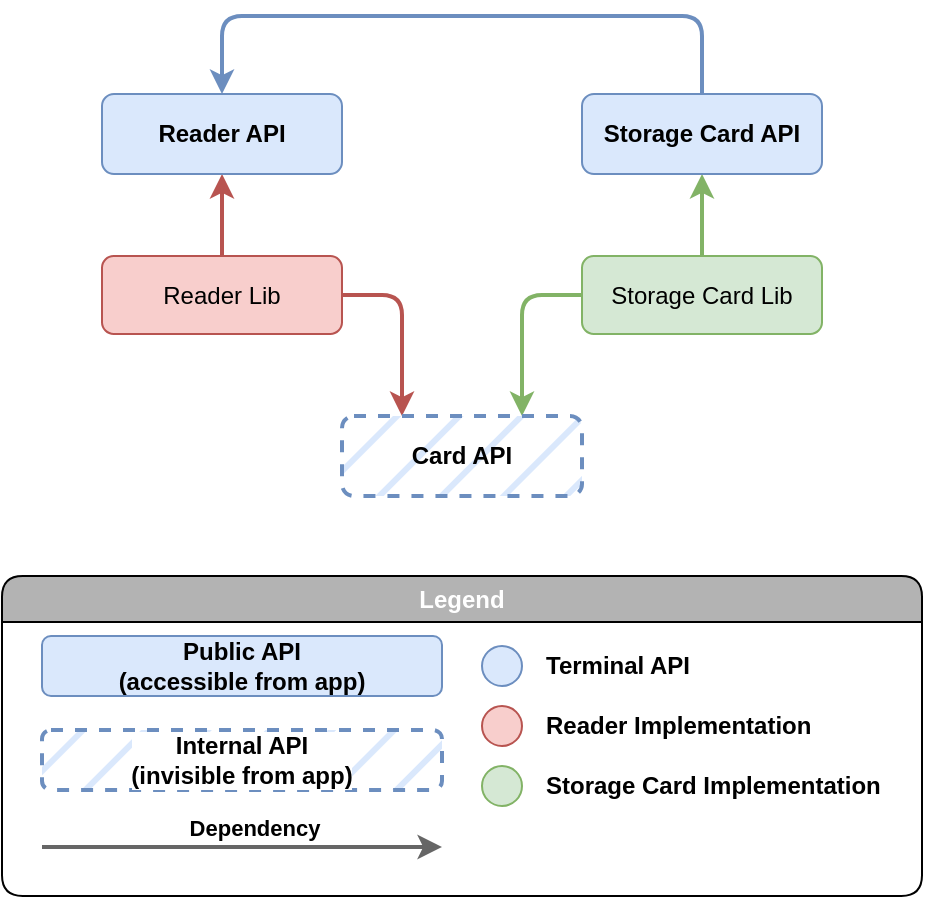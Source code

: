 <mxfile version="20.7.4" type="device"><diagram name="Page-1" id="Omj0vknhSG71udcdbrKI"><mxGraphModel dx="1865" dy="608" grid="1" gridSize="10" guides="1" tooltips="1" connect="1" arrows="1" fold="1" page="1" pageScale="1" pageWidth="827" pageHeight="1169" math="0" shadow="0"><root><mxCell id="TUVNr2GFYtyhHTvrbZxK-0"/><mxCell id="TUVNr2GFYtyhHTvrbZxK-1" parent="TUVNr2GFYtyhHTvrbZxK-0"/><mxCell id="TUVNr2GFYtyhHTvrbZxK-19" style="edgeStyle=orthogonalEdgeStyle;orthogonalLoop=1;jettySize=auto;html=1;entryX=0.25;entryY=0;entryDx=0;entryDy=0;fillColor=#f8cecc;strokeColor=#b85450;strokeWidth=2;exitX=1;exitY=0.5;exitDx=0;exitDy=0;" parent="TUVNr2GFYtyhHTvrbZxK-1" source="TUVNr2GFYtyhHTvrbZxK-15" target="TUVNr2GFYtyhHTvrbZxK-11" edge="1"><mxGeometry relative="1" as="geometry"/></mxCell><mxCell id="TUVNr2GFYtyhHTvrbZxK-20" style="edgeStyle=orthogonalEdgeStyle;orthogonalLoop=1;jettySize=auto;html=1;entryX=0.75;entryY=0;entryDx=0;entryDy=0;exitX=0;exitY=0.5;exitDx=0;exitDy=0;fillColor=#d5e8d4;strokeColor=#82b366;strokeWidth=2;" parent="TUVNr2GFYtyhHTvrbZxK-1" source="TUVNr2GFYtyhHTvrbZxK-16" target="TUVNr2GFYtyhHTvrbZxK-11" edge="1"><mxGeometry relative="1" as="geometry"/></mxCell><mxCell id="TUVNr2GFYtyhHTvrbZxK-21" style="edgeStyle=orthogonalEdgeStyle;rounded=0;orthogonalLoop=1;jettySize=auto;html=1;entryX=0.5;entryY=1;entryDx=0;entryDy=0;exitX=0.5;exitY=0;exitDx=0;exitDy=0;fillColor=#f8cecc;strokeColor=#b85450;strokeWidth=2;" parent="TUVNr2GFYtyhHTvrbZxK-1" source="TUVNr2GFYtyhHTvrbZxK-15" target="TUVNr2GFYtyhHTvrbZxK-3" edge="1"><mxGeometry relative="1" as="geometry"/></mxCell><mxCell id="TUVNr2GFYtyhHTvrbZxK-22" style="edgeStyle=orthogonalEdgeStyle;rounded=1;orthogonalLoop=1;jettySize=auto;html=1;entryX=0.5;entryY=1;entryDx=0;entryDy=0;fillColor=#d5e8d4;strokeColor=#82b366;strokeWidth=2;" parent="TUVNr2GFYtyhHTvrbZxK-1" source="TUVNr2GFYtyhHTvrbZxK-16" target="TUVNr2GFYtyhHTvrbZxK-7" edge="1"><mxGeometry relative="1" as="geometry"/></mxCell><mxCell id="TUVNr2GFYtyhHTvrbZxK-3" value="Reader API" style="rounded=1;whiteSpace=wrap;html=1;fillColor=#dae8fc;strokeColor=#6c8ebf;fontStyle=1" parent="TUVNr2GFYtyhHTvrbZxK-1" vertex="1"><mxGeometry y="199" width="120" height="40" as="geometry"/></mxCell><mxCell id="TUVNr2GFYtyhHTvrbZxK-7" value="Storage Card API" style="rounded=1;whiteSpace=wrap;html=1;fillColor=#dae8fc;strokeColor=#6c8ebf;fontStyle=1" parent="TUVNr2GFYtyhHTvrbZxK-1" vertex="1"><mxGeometry x="240" y="199" width="120" height="40" as="geometry"/></mxCell><mxCell id="TUVNr2GFYtyhHTvrbZxK-15" value="Reader Lib" style="rounded=1;whiteSpace=wrap;html=1;fillColor=#f8cecc;strokeColor=#b85450;" parent="TUVNr2GFYtyhHTvrbZxK-1" vertex="1"><mxGeometry y="280" width="120" height="39" as="geometry"/></mxCell><mxCell id="TUVNr2GFYtyhHTvrbZxK-16" value="Storage Card Lib" style="rounded=1;whiteSpace=wrap;html=1;fillColor=#d5e8d4;strokeColor=#82b366;" parent="TUVNr2GFYtyhHTvrbZxK-1" vertex="1"><mxGeometry x="240" y="280" width="120" height="39" as="geometry"/></mxCell><mxCell id="TUVNr2GFYtyhHTvrbZxK-11" value="Card API" style="rounded=1;whiteSpace=wrap;html=1;fillColor=#dae8fc;strokeColor=#6c8ebf;fontStyle=1;dashed=1;strokeWidth=2;fillStyle=hatch;" parent="TUVNr2GFYtyhHTvrbZxK-1" vertex="1"><mxGeometry x="120" y="360" width="120" height="40" as="geometry"/></mxCell><mxCell id="TUVNr2GFYtyhHTvrbZxK-6" style="edgeStyle=orthogonalEdgeStyle;orthogonalLoop=1;jettySize=auto;html=1;entryX=0.5;entryY=0;entryDx=0;entryDy=0;fillColor=#dae8fc;strokeColor=#6c8ebf;strokeWidth=2;exitX=0.5;exitY=0;exitDx=0;exitDy=0;" parent="TUVNr2GFYtyhHTvrbZxK-1" source="TUVNr2GFYtyhHTvrbZxK-7" target="TUVNr2GFYtyhHTvrbZxK-3" edge="1"><mxGeometry relative="1" as="geometry"><Array as="points"><mxPoint x="300" y="160"/><mxPoint x="60" y="160"/></Array></mxGeometry></mxCell><mxCell id="XaHZEPNORDdD4eI5dQaz-0" value="Legend" style="swimlane;whiteSpace=wrap;html=1;shadow=0;glass=0;labelBackgroundColor=#B3B3B3;fillStyle=auto;strokeWidth=1;fillColor=#B3B3B3;gradientColor=none;rounded=1;swimlaneFillColor=none;swimlaneLine=1;fontColor=#FFFFFF;" parent="TUVNr2GFYtyhHTvrbZxK-1" vertex="1"><mxGeometry x="-50" y="440" width="460" height="160" as="geometry"><mxRectangle x="40" y="680" width="80" height="30" as="alternateBounds"/></mxGeometry></mxCell><mxCell id="XaHZEPNORDdD4eI5dQaz-1" value="" style="endArrow=classic;html=1;strokeWidth=2;curved=1;strokeColor=#666666;" parent="XaHZEPNORDdD4eI5dQaz-0" edge="1"><mxGeometry width="50" height="50" relative="1" as="geometry"><mxPoint x="20" y="135.5" as="sourcePoint"/><mxPoint x="220" y="135.5" as="targetPoint"/></mxGeometry></mxCell><mxCell id="XaHZEPNORDdD4eI5dQaz-2" value="&amp;nbsp;Dependency&amp;nbsp;" style="edgeLabel;html=1;align=center;verticalAlign=middle;resizable=0;points=[];fontStyle=1" parent="XaHZEPNORDdD4eI5dQaz-1" vertex="1" connectable="0"><mxGeometry x="-0.095" y="1" relative="1" as="geometry"><mxPoint x="15" y="-9" as="offset"/></mxGeometry></mxCell><mxCell id="XaHZEPNORDdD4eI5dQaz-3" value="Public API&lt;br&gt;(accessible from app)" style="rounded=1;whiteSpace=wrap;html=1;fillColor=#dae8fc;strokeColor=#6c8ebf;fontStyle=1;strokeWidth=1;fillStyle=auto;labelBackgroundColor=none;" parent="XaHZEPNORDdD4eI5dQaz-0" vertex="1"><mxGeometry x="20" y="30" width="200" height="30" as="geometry"/></mxCell><mxCell id="XaHZEPNORDdD4eI5dQaz-4" value="Internal API&lt;br&gt;(invisible from app)" style="rounded=1;whiteSpace=wrap;html=1;fillColor=#dae8fc;strokeColor=#6c8ebf;fontStyle=1;strokeWidth=2;fillStyle=hatch;dashed=1;labelBackgroundColor=default;" parent="XaHZEPNORDdD4eI5dQaz-0" vertex="1"><mxGeometry x="20" y="77" width="200" height="30" as="geometry"/></mxCell><mxCell id="XaHZEPNORDdD4eI5dQaz-5" value="" style="ellipse;whiteSpace=wrap;html=1;aspect=fixed;fillColor=#dae8fc;strokeColor=#6c8ebf;strokeWidth=1;" parent="XaHZEPNORDdD4eI5dQaz-0" vertex="1"><mxGeometry x="240" y="35" width="20" height="20" as="geometry"/></mxCell><mxCell id="XaHZEPNORDdD4eI5dQaz-6" value="Terminal API" style="text;html=1;strokeColor=none;fillColor=none;align=left;verticalAlign=middle;whiteSpace=wrap;rounded=0;strokeWidth=1;fontStyle=1" parent="XaHZEPNORDdD4eI5dQaz-0" vertex="1"><mxGeometry x="270" y="30" width="180" height="30" as="geometry"/></mxCell><mxCell id="XaHZEPNORDdD4eI5dQaz-7" value="" style="ellipse;whiteSpace=wrap;html=1;aspect=fixed;fillColor=#f8cecc;strokeColor=#b85450;strokeWidth=1;" parent="XaHZEPNORDdD4eI5dQaz-0" vertex="1"><mxGeometry x="240" y="65" width="20" height="20" as="geometry"/></mxCell><mxCell id="XaHZEPNORDdD4eI5dQaz-8" value="Reader Implementation" style="text;html=1;strokeColor=none;fillColor=none;align=left;verticalAlign=middle;whiteSpace=wrap;rounded=0;strokeWidth=1;fontStyle=1" parent="XaHZEPNORDdD4eI5dQaz-0" vertex="1"><mxGeometry x="270" y="60" width="180" height="30" as="geometry"/></mxCell><mxCell id="XaHZEPNORDdD4eI5dQaz-9" value="" style="ellipse;whiteSpace=wrap;html=1;aspect=fixed;fillColor=#d5e8d4;strokeColor=#82b366;strokeWidth=1;" parent="XaHZEPNORDdD4eI5dQaz-0" vertex="1"><mxGeometry x="240" y="95" width="20" height="20" as="geometry"/></mxCell><mxCell id="XaHZEPNORDdD4eI5dQaz-10" value="Storage Card Implementation" style="text;html=1;strokeColor=none;fillColor=none;align=left;verticalAlign=middle;whiteSpace=wrap;rounded=0;strokeWidth=1;fontStyle=1" parent="XaHZEPNORDdD4eI5dQaz-0" vertex="1"><mxGeometry x="270" y="90" width="180" height="30" as="geometry"/></mxCell></root></mxGraphModel></diagram></mxfile>